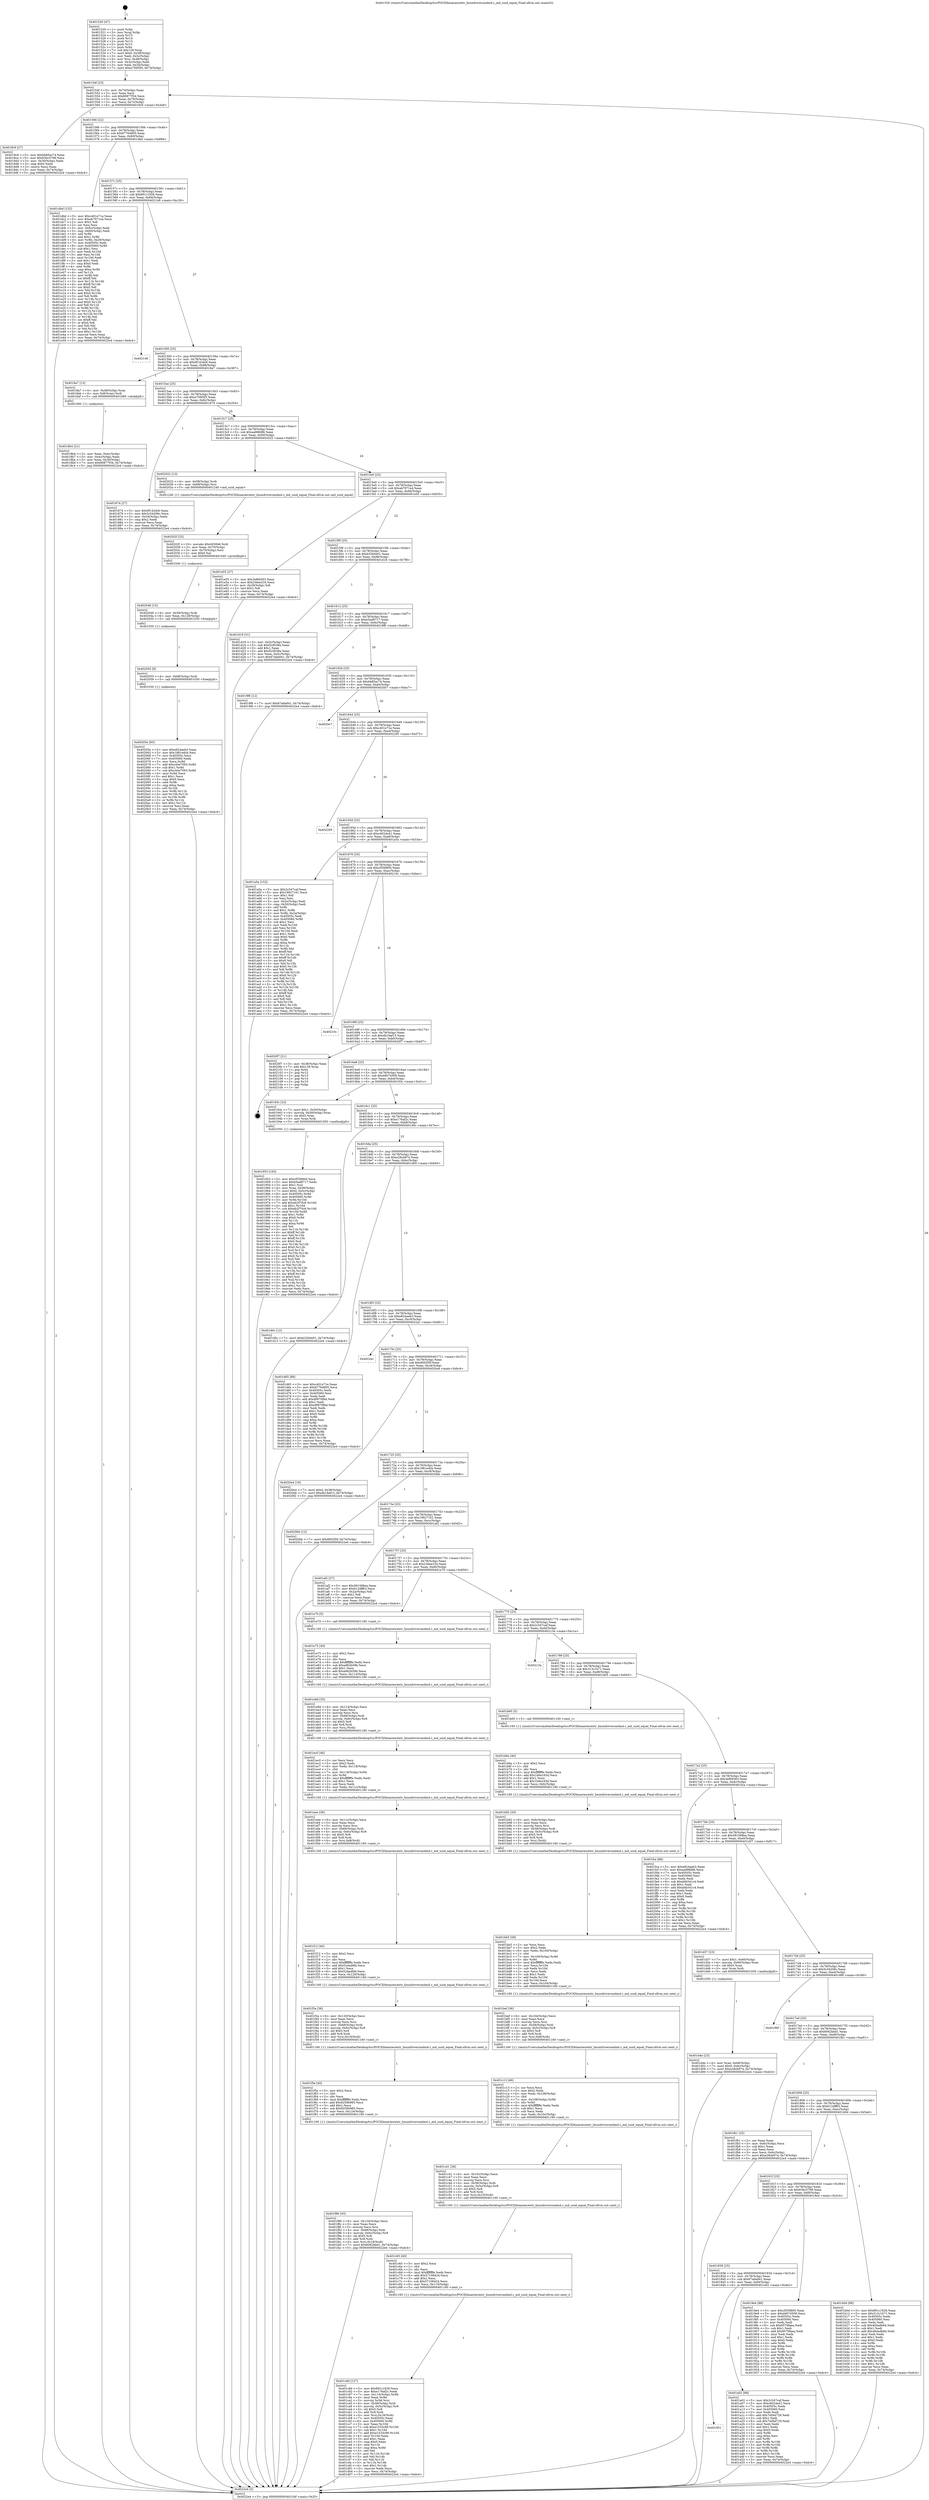 digraph "0x401520" {
  label = "0x401520 (/mnt/c/Users/mathe/Desktop/tcc/POCII/binaries/extr_linuxdriversmdmd.c_md_uuid_equal_Final-ollvm.out::main(0))"
  labelloc = "t"
  node[shape=record]

  Entry [label="",width=0.3,height=0.3,shape=circle,fillcolor=black,style=filled]
  "0x40154f" [label="{
     0x40154f [23]\l
     | [instrs]\l
     &nbsp;&nbsp;0x40154f \<+3\>: mov -0x74(%rbp),%eax\l
     &nbsp;&nbsp;0x401552 \<+2\>: mov %eax,%ecx\l
     &nbsp;&nbsp;0x401554 \<+6\>: sub $0x80877f34,%ecx\l
     &nbsp;&nbsp;0x40155a \<+3\>: mov %eax,-0x78(%rbp)\l
     &nbsp;&nbsp;0x40155d \<+3\>: mov %ecx,-0x7c(%rbp)\l
     &nbsp;&nbsp;0x401560 \<+6\>: je 00000000004018c9 \<main+0x3a9\>\l
  }"]
  "0x4018c9" [label="{
     0x4018c9 [27]\l
     | [instrs]\l
     &nbsp;&nbsp;0x4018c9 \<+5\>: mov $0xbb85ac74,%eax\l
     &nbsp;&nbsp;0x4018ce \<+5\>: mov $0x63bc5799,%ecx\l
     &nbsp;&nbsp;0x4018d3 \<+3\>: mov -0x30(%rbp),%edx\l
     &nbsp;&nbsp;0x4018d6 \<+3\>: cmp $0x0,%edx\l
     &nbsp;&nbsp;0x4018d9 \<+3\>: cmove %ecx,%eax\l
     &nbsp;&nbsp;0x4018dc \<+3\>: mov %eax,-0x74(%rbp)\l
     &nbsp;&nbsp;0x4018df \<+5\>: jmp 00000000004022e4 \<main+0xdc4\>\l
  }"]
  "0x401566" [label="{
     0x401566 [22]\l
     | [instrs]\l
     &nbsp;&nbsp;0x401566 \<+5\>: jmp 000000000040156b \<main+0x4b\>\l
     &nbsp;&nbsp;0x40156b \<+3\>: mov -0x78(%rbp),%eax\l
     &nbsp;&nbsp;0x40156e \<+5\>: sub $0x87764905,%eax\l
     &nbsp;&nbsp;0x401573 \<+3\>: mov %eax,-0x80(%rbp)\l
     &nbsp;&nbsp;0x401576 \<+6\>: je 0000000000401dbd \<main+0x89d\>\l
  }"]
  Exit [label="",width=0.3,height=0.3,shape=circle,fillcolor=black,style=filled,peripheries=2]
  "0x401dbd" [label="{
     0x401dbd [152]\l
     | [instrs]\l
     &nbsp;&nbsp;0x401dbd \<+5\>: mov $0xc401e71e,%eax\l
     &nbsp;&nbsp;0x401dc2 \<+5\>: mov $0xab7971a4,%ecx\l
     &nbsp;&nbsp;0x401dc7 \<+2\>: mov $0x1,%dl\l
     &nbsp;&nbsp;0x401dc9 \<+2\>: xor %esi,%esi\l
     &nbsp;&nbsp;0x401dcb \<+3\>: mov -0x6c(%rbp),%edi\l
     &nbsp;&nbsp;0x401dce \<+3\>: cmp -0x60(%rbp),%edi\l
     &nbsp;&nbsp;0x401dd1 \<+4\>: setl %r8b\l
     &nbsp;&nbsp;0x401dd5 \<+4\>: and $0x1,%r8b\l
     &nbsp;&nbsp;0x401dd9 \<+4\>: mov %r8b,-0x29(%rbp)\l
     &nbsp;&nbsp;0x401ddd \<+7\>: mov 0x40505c,%edi\l
     &nbsp;&nbsp;0x401de4 \<+8\>: mov 0x405060,%r9d\l
     &nbsp;&nbsp;0x401dec \<+3\>: sub $0x1,%esi\l
     &nbsp;&nbsp;0x401def \<+3\>: mov %edi,%r10d\l
     &nbsp;&nbsp;0x401df2 \<+3\>: add %esi,%r10d\l
     &nbsp;&nbsp;0x401df5 \<+4\>: imul %r10d,%edi\l
     &nbsp;&nbsp;0x401df9 \<+3\>: and $0x1,%edi\l
     &nbsp;&nbsp;0x401dfc \<+3\>: cmp $0x0,%edi\l
     &nbsp;&nbsp;0x401dff \<+4\>: sete %r8b\l
     &nbsp;&nbsp;0x401e03 \<+4\>: cmp $0xa,%r9d\l
     &nbsp;&nbsp;0x401e07 \<+4\>: setl %r11b\l
     &nbsp;&nbsp;0x401e0b \<+3\>: mov %r8b,%bl\l
     &nbsp;&nbsp;0x401e0e \<+3\>: xor $0xff,%bl\l
     &nbsp;&nbsp;0x401e11 \<+3\>: mov %r11b,%r14b\l
     &nbsp;&nbsp;0x401e14 \<+4\>: xor $0xff,%r14b\l
     &nbsp;&nbsp;0x401e18 \<+3\>: xor $0x0,%dl\l
     &nbsp;&nbsp;0x401e1b \<+3\>: mov %bl,%r15b\l
     &nbsp;&nbsp;0x401e1e \<+4\>: and $0x0,%r15b\l
     &nbsp;&nbsp;0x401e22 \<+3\>: and %dl,%r8b\l
     &nbsp;&nbsp;0x401e25 \<+3\>: mov %r14b,%r12b\l
     &nbsp;&nbsp;0x401e28 \<+4\>: and $0x0,%r12b\l
     &nbsp;&nbsp;0x401e2c \<+3\>: and %dl,%r11b\l
     &nbsp;&nbsp;0x401e2f \<+3\>: or %r8b,%r15b\l
     &nbsp;&nbsp;0x401e32 \<+3\>: or %r11b,%r12b\l
     &nbsp;&nbsp;0x401e35 \<+3\>: xor %r12b,%r15b\l
     &nbsp;&nbsp;0x401e38 \<+3\>: or %r14b,%bl\l
     &nbsp;&nbsp;0x401e3b \<+3\>: xor $0xff,%bl\l
     &nbsp;&nbsp;0x401e3e \<+3\>: or $0x0,%dl\l
     &nbsp;&nbsp;0x401e41 \<+2\>: and %dl,%bl\l
     &nbsp;&nbsp;0x401e43 \<+3\>: or %bl,%r15b\l
     &nbsp;&nbsp;0x401e46 \<+4\>: test $0x1,%r15b\l
     &nbsp;&nbsp;0x401e4a \<+3\>: cmovne %ecx,%eax\l
     &nbsp;&nbsp;0x401e4d \<+3\>: mov %eax,-0x74(%rbp)\l
     &nbsp;&nbsp;0x401e50 \<+5\>: jmp 00000000004022e4 \<main+0xdc4\>\l
  }"]
  "0x40157c" [label="{
     0x40157c [25]\l
     | [instrs]\l
     &nbsp;&nbsp;0x40157c \<+5\>: jmp 0000000000401581 \<main+0x61\>\l
     &nbsp;&nbsp;0x401581 \<+3\>: mov -0x78(%rbp),%eax\l
     &nbsp;&nbsp;0x401584 \<+5\>: sub $0x891c1928,%eax\l
     &nbsp;&nbsp;0x401589 \<+6\>: mov %eax,-0x84(%rbp)\l
     &nbsp;&nbsp;0x40158f \<+6\>: je 0000000000402146 \<main+0xc26\>\l
  }"]
  "0x40205e" [label="{
     0x40205e [93]\l
     | [instrs]\l
     &nbsp;&nbsp;0x40205e \<+5\>: mov $0xe824aeb3,%eax\l
     &nbsp;&nbsp;0x402063 \<+5\>: mov $0x1881edcb,%esi\l
     &nbsp;&nbsp;0x402068 \<+7\>: mov 0x40505c,%ecx\l
     &nbsp;&nbsp;0x40206f \<+7\>: mov 0x405060,%edx\l
     &nbsp;&nbsp;0x402076 \<+3\>: mov %ecx,%r8d\l
     &nbsp;&nbsp;0x402079 \<+7\>: add $0xc44e7093,%r8d\l
     &nbsp;&nbsp;0x402080 \<+4\>: sub $0x1,%r8d\l
     &nbsp;&nbsp;0x402084 \<+7\>: sub $0xc44e7093,%r8d\l
     &nbsp;&nbsp;0x40208b \<+4\>: imul %r8d,%ecx\l
     &nbsp;&nbsp;0x40208f \<+3\>: and $0x1,%ecx\l
     &nbsp;&nbsp;0x402092 \<+3\>: cmp $0x0,%ecx\l
     &nbsp;&nbsp;0x402095 \<+4\>: sete %r9b\l
     &nbsp;&nbsp;0x402099 \<+3\>: cmp $0xa,%edx\l
     &nbsp;&nbsp;0x40209c \<+4\>: setl %r10b\l
     &nbsp;&nbsp;0x4020a0 \<+3\>: mov %r9b,%r11b\l
     &nbsp;&nbsp;0x4020a3 \<+3\>: and %r10b,%r11b\l
     &nbsp;&nbsp;0x4020a6 \<+3\>: xor %r10b,%r9b\l
     &nbsp;&nbsp;0x4020a9 \<+3\>: or %r9b,%r11b\l
     &nbsp;&nbsp;0x4020ac \<+4\>: test $0x1,%r11b\l
     &nbsp;&nbsp;0x4020b0 \<+3\>: cmovne %esi,%eax\l
     &nbsp;&nbsp;0x4020b3 \<+3\>: mov %eax,-0x74(%rbp)\l
     &nbsp;&nbsp;0x4020b6 \<+5\>: jmp 00000000004022e4 \<main+0xdc4\>\l
  }"]
  "0x402146" [label="{
     0x402146\l
  }", style=dashed]
  "0x401595" [label="{
     0x401595 [25]\l
     | [instrs]\l
     &nbsp;&nbsp;0x401595 \<+5\>: jmp 000000000040159a \<main+0x7a\>\l
     &nbsp;&nbsp;0x40159a \<+3\>: mov -0x78(%rbp),%eax\l
     &nbsp;&nbsp;0x40159d \<+5\>: sub $0x9f142dc6,%eax\l
     &nbsp;&nbsp;0x4015a2 \<+6\>: mov %eax,-0x88(%rbp)\l
     &nbsp;&nbsp;0x4015a8 \<+6\>: je 00000000004018a7 \<main+0x387\>\l
  }"]
  "0x402055" [label="{
     0x402055 [9]\l
     | [instrs]\l
     &nbsp;&nbsp;0x402055 \<+4\>: mov -0x68(%rbp),%rdi\l
     &nbsp;&nbsp;0x402059 \<+5\>: call 0000000000401030 \<free@plt\>\l
     | [calls]\l
     &nbsp;&nbsp;0x401030 \{1\} (unknown)\l
  }"]
  "0x4018a7" [label="{
     0x4018a7 [13]\l
     | [instrs]\l
     &nbsp;&nbsp;0x4018a7 \<+4\>: mov -0x48(%rbp),%rax\l
     &nbsp;&nbsp;0x4018ab \<+4\>: mov 0x8(%rax),%rdi\l
     &nbsp;&nbsp;0x4018af \<+5\>: call 0000000000401060 \<atoi@plt\>\l
     | [calls]\l
     &nbsp;&nbsp;0x401060 \{1\} (unknown)\l
  }"]
  "0x4015ae" [label="{
     0x4015ae [25]\l
     | [instrs]\l
     &nbsp;&nbsp;0x4015ae \<+5\>: jmp 00000000004015b3 \<main+0x93\>\l
     &nbsp;&nbsp;0x4015b3 \<+3\>: mov -0x78(%rbp),%eax\l
     &nbsp;&nbsp;0x4015b6 \<+5\>: sub $0xa756f3f3,%eax\l
     &nbsp;&nbsp;0x4015bb \<+6\>: mov %eax,-0x8c(%rbp)\l
     &nbsp;&nbsp;0x4015c1 \<+6\>: je 0000000000401874 \<main+0x354\>\l
  }"]
  "0x402046" [label="{
     0x402046 [15]\l
     | [instrs]\l
     &nbsp;&nbsp;0x402046 \<+4\>: mov -0x58(%rbp),%rdi\l
     &nbsp;&nbsp;0x40204a \<+6\>: mov %eax,-0x128(%rbp)\l
     &nbsp;&nbsp;0x402050 \<+5\>: call 0000000000401030 \<free@plt\>\l
     | [calls]\l
     &nbsp;&nbsp;0x401030 \{1\} (unknown)\l
  }"]
  "0x401874" [label="{
     0x401874 [27]\l
     | [instrs]\l
     &nbsp;&nbsp;0x401874 \<+5\>: mov $0x9f142dc6,%eax\l
     &nbsp;&nbsp;0x401879 \<+5\>: mov $0x5c54206c,%ecx\l
     &nbsp;&nbsp;0x40187e \<+3\>: mov -0x34(%rbp),%edx\l
     &nbsp;&nbsp;0x401881 \<+3\>: cmp $0x2,%edx\l
     &nbsp;&nbsp;0x401884 \<+3\>: cmovne %ecx,%eax\l
     &nbsp;&nbsp;0x401887 \<+3\>: mov %eax,-0x74(%rbp)\l
     &nbsp;&nbsp;0x40188a \<+5\>: jmp 00000000004022e4 \<main+0xdc4\>\l
  }"]
  "0x4015c7" [label="{
     0x4015c7 [25]\l
     | [instrs]\l
     &nbsp;&nbsp;0x4015c7 \<+5\>: jmp 00000000004015cc \<main+0xac\>\l
     &nbsp;&nbsp;0x4015cc \<+3\>: mov -0x78(%rbp),%eax\l
     &nbsp;&nbsp;0x4015cf \<+5\>: sub $0xaa98fd96,%eax\l
     &nbsp;&nbsp;0x4015d4 \<+6\>: mov %eax,-0x90(%rbp)\l
     &nbsp;&nbsp;0x4015da \<+6\>: je 0000000000402022 \<main+0xb02\>\l
  }"]
  "0x4022e4" [label="{
     0x4022e4 [5]\l
     | [instrs]\l
     &nbsp;&nbsp;0x4022e4 \<+5\>: jmp 000000000040154f \<main+0x2f\>\l
  }"]
  "0x401520" [label="{
     0x401520 [47]\l
     | [instrs]\l
     &nbsp;&nbsp;0x401520 \<+1\>: push %rbp\l
     &nbsp;&nbsp;0x401521 \<+3\>: mov %rsp,%rbp\l
     &nbsp;&nbsp;0x401524 \<+2\>: push %r15\l
     &nbsp;&nbsp;0x401526 \<+2\>: push %r14\l
     &nbsp;&nbsp;0x401528 \<+2\>: push %r13\l
     &nbsp;&nbsp;0x40152a \<+2\>: push %r12\l
     &nbsp;&nbsp;0x40152c \<+1\>: push %rbx\l
     &nbsp;&nbsp;0x40152d \<+7\>: sub $0x128,%rsp\l
     &nbsp;&nbsp;0x401534 \<+7\>: movl $0x0,-0x38(%rbp)\l
     &nbsp;&nbsp;0x40153b \<+3\>: mov %edi,-0x3c(%rbp)\l
     &nbsp;&nbsp;0x40153e \<+4\>: mov %rsi,-0x48(%rbp)\l
     &nbsp;&nbsp;0x401542 \<+3\>: mov -0x3c(%rbp),%edi\l
     &nbsp;&nbsp;0x401545 \<+3\>: mov %edi,-0x34(%rbp)\l
     &nbsp;&nbsp;0x401548 \<+7\>: movl $0xa756f3f3,-0x74(%rbp)\l
  }"]
  "0x4018b4" [label="{
     0x4018b4 [21]\l
     | [instrs]\l
     &nbsp;&nbsp;0x4018b4 \<+3\>: mov %eax,-0x4c(%rbp)\l
     &nbsp;&nbsp;0x4018b7 \<+3\>: mov -0x4c(%rbp),%eax\l
     &nbsp;&nbsp;0x4018ba \<+3\>: mov %eax,-0x30(%rbp)\l
     &nbsp;&nbsp;0x4018bd \<+7\>: movl $0x80877f34,-0x74(%rbp)\l
     &nbsp;&nbsp;0x4018c4 \<+5\>: jmp 00000000004022e4 \<main+0xdc4\>\l
  }"]
  "0x40202f" [label="{
     0x40202f [23]\l
     | [instrs]\l
     &nbsp;&nbsp;0x40202f \<+10\>: movabs $0x4030b6,%rdi\l
     &nbsp;&nbsp;0x402039 \<+3\>: mov %eax,-0x70(%rbp)\l
     &nbsp;&nbsp;0x40203c \<+3\>: mov -0x70(%rbp),%esi\l
     &nbsp;&nbsp;0x40203f \<+2\>: mov $0x0,%al\l
     &nbsp;&nbsp;0x402041 \<+5\>: call 0000000000401040 \<printf@plt\>\l
     | [calls]\l
     &nbsp;&nbsp;0x401040 \{1\} (unknown)\l
  }"]
  "0x402022" [label="{
     0x402022 [13]\l
     | [instrs]\l
     &nbsp;&nbsp;0x402022 \<+4\>: mov -0x58(%rbp),%rdi\l
     &nbsp;&nbsp;0x402026 \<+4\>: mov -0x68(%rbp),%rsi\l
     &nbsp;&nbsp;0x40202a \<+5\>: call 0000000000401240 \<md_uuid_equal\>\l
     | [calls]\l
     &nbsp;&nbsp;0x401240 \{1\} (/mnt/c/Users/mathe/Desktop/tcc/POCII/binaries/extr_linuxdriversmdmd.c_md_uuid_equal_Final-ollvm.out::md_uuid_equal)\l
  }"]
  "0x4015e0" [label="{
     0x4015e0 [25]\l
     | [instrs]\l
     &nbsp;&nbsp;0x4015e0 \<+5\>: jmp 00000000004015e5 \<main+0xc5\>\l
     &nbsp;&nbsp;0x4015e5 \<+3\>: mov -0x78(%rbp),%eax\l
     &nbsp;&nbsp;0x4015e8 \<+5\>: sub $0xab7971a4,%eax\l
     &nbsp;&nbsp;0x4015ed \<+6\>: mov %eax,-0x94(%rbp)\l
     &nbsp;&nbsp;0x4015f3 \<+6\>: je 0000000000401e55 \<main+0x935\>\l
  }"]
  "0x401f86" [label="{
     0x401f86 [43]\l
     | [instrs]\l
     &nbsp;&nbsp;0x401f86 \<+6\>: mov -0x124(%rbp),%ecx\l
     &nbsp;&nbsp;0x401f8c \<+3\>: imul %eax,%ecx\l
     &nbsp;&nbsp;0x401f8f \<+3\>: movslq %ecx,%rsi\l
     &nbsp;&nbsp;0x401f92 \<+4\>: mov -0x68(%rbp),%rdi\l
     &nbsp;&nbsp;0x401f96 \<+4\>: movslq -0x6c(%rbp),%r8\l
     &nbsp;&nbsp;0x401f9a \<+4\>: shl $0x5,%r8\l
     &nbsp;&nbsp;0x401f9e \<+3\>: add %r8,%rdi\l
     &nbsp;&nbsp;0x401fa1 \<+4\>: mov %rsi,0x18(%rdi)\l
     &nbsp;&nbsp;0x401fa5 \<+7\>: movl $0x6062bbd1,-0x74(%rbp)\l
     &nbsp;&nbsp;0x401fac \<+5\>: jmp 00000000004022e4 \<main+0xdc4\>\l
  }"]
  "0x401e55" [label="{
     0x401e55 [27]\l
     | [instrs]\l
     &nbsp;&nbsp;0x401e55 \<+5\>: mov $0x3e8f4563,%eax\l
     &nbsp;&nbsp;0x401e5a \<+5\>: mov $0x23dee234,%ecx\l
     &nbsp;&nbsp;0x401e5f \<+3\>: mov -0x29(%rbp),%dl\l
     &nbsp;&nbsp;0x401e62 \<+3\>: test $0x1,%dl\l
     &nbsp;&nbsp;0x401e65 \<+3\>: cmovne %ecx,%eax\l
     &nbsp;&nbsp;0x401e68 \<+3\>: mov %eax,-0x74(%rbp)\l
     &nbsp;&nbsp;0x401e6b \<+5\>: jmp 00000000004022e4 \<main+0xdc4\>\l
  }"]
  "0x4015f9" [label="{
     0x4015f9 [25]\l
     | [instrs]\l
     &nbsp;&nbsp;0x4015f9 \<+5\>: jmp 00000000004015fe \<main+0xde\>\l
     &nbsp;&nbsp;0x4015fe \<+3\>: mov -0x78(%rbp),%eax\l
     &nbsp;&nbsp;0x401601 \<+5\>: sub $0xb32b0e01,%eax\l
     &nbsp;&nbsp;0x401606 \<+6\>: mov %eax,-0x98(%rbp)\l
     &nbsp;&nbsp;0x40160c \<+6\>: je 0000000000401d18 \<main+0x7f8\>\l
  }"]
  "0x401f5e" [label="{
     0x401f5e [40]\l
     | [instrs]\l
     &nbsp;&nbsp;0x401f5e \<+5\>: mov $0x2,%ecx\l
     &nbsp;&nbsp;0x401f63 \<+1\>: cltd\l
     &nbsp;&nbsp;0x401f64 \<+2\>: idiv %ecx\l
     &nbsp;&nbsp;0x401f66 \<+6\>: imul $0xfffffffe,%edx,%ecx\l
     &nbsp;&nbsp;0x401f6c \<+6\>: add $0x8259b985,%ecx\l
     &nbsp;&nbsp;0x401f72 \<+3\>: add $0x1,%ecx\l
     &nbsp;&nbsp;0x401f75 \<+6\>: sub $0x8259b985,%ecx\l
     &nbsp;&nbsp;0x401f7b \<+6\>: mov %ecx,-0x124(%rbp)\l
     &nbsp;&nbsp;0x401f81 \<+5\>: call 0000000000401160 \<next_i\>\l
     | [calls]\l
     &nbsp;&nbsp;0x401160 \{1\} (/mnt/c/Users/mathe/Desktop/tcc/POCII/binaries/extr_linuxdriversmdmd.c_md_uuid_equal_Final-ollvm.out::next_i)\l
  }"]
  "0x401d18" [label="{
     0x401d18 [31]\l
     | [instrs]\l
     &nbsp;&nbsp;0x401d18 \<+3\>: mov -0x5c(%rbp),%eax\l
     &nbsp;&nbsp;0x401d1b \<+5\>: sub $0xf2cf038a,%eax\l
     &nbsp;&nbsp;0x401d20 \<+3\>: add $0x1,%eax\l
     &nbsp;&nbsp;0x401d23 \<+5\>: add $0xf2cf038a,%eax\l
     &nbsp;&nbsp;0x401d28 \<+3\>: mov %eax,-0x5c(%rbp)\l
     &nbsp;&nbsp;0x401d2b \<+7\>: movl $0x67a6a941,-0x74(%rbp)\l
     &nbsp;&nbsp;0x401d32 \<+5\>: jmp 00000000004022e4 \<main+0xdc4\>\l
  }"]
  "0x401612" [label="{
     0x401612 [25]\l
     | [instrs]\l
     &nbsp;&nbsp;0x401612 \<+5\>: jmp 0000000000401617 \<main+0xf7\>\l
     &nbsp;&nbsp;0x401617 \<+3\>: mov -0x78(%rbp),%eax\l
     &nbsp;&nbsp;0x40161a \<+5\>: sub $0xb5ad8717,%eax\l
     &nbsp;&nbsp;0x40161f \<+6\>: mov %eax,-0x9c(%rbp)\l
     &nbsp;&nbsp;0x401625 \<+6\>: je 00000000004019f6 \<main+0x4d6\>\l
  }"]
  "0x401f3a" [label="{
     0x401f3a [36]\l
     | [instrs]\l
     &nbsp;&nbsp;0x401f3a \<+6\>: mov -0x120(%rbp),%ecx\l
     &nbsp;&nbsp;0x401f40 \<+3\>: imul %eax,%ecx\l
     &nbsp;&nbsp;0x401f43 \<+3\>: movslq %ecx,%rsi\l
     &nbsp;&nbsp;0x401f46 \<+4\>: mov -0x68(%rbp),%rdi\l
     &nbsp;&nbsp;0x401f4a \<+4\>: movslq -0x6c(%rbp),%r8\l
     &nbsp;&nbsp;0x401f4e \<+4\>: shl $0x5,%r8\l
     &nbsp;&nbsp;0x401f52 \<+3\>: add %r8,%rdi\l
     &nbsp;&nbsp;0x401f55 \<+4\>: mov %rsi,0x10(%rdi)\l
     &nbsp;&nbsp;0x401f59 \<+5\>: call 0000000000401160 \<next_i\>\l
     | [calls]\l
     &nbsp;&nbsp;0x401160 \{1\} (/mnt/c/Users/mathe/Desktop/tcc/POCII/binaries/extr_linuxdriversmdmd.c_md_uuid_equal_Final-ollvm.out::next_i)\l
  }"]
  "0x4019f6" [label="{
     0x4019f6 [12]\l
     | [instrs]\l
     &nbsp;&nbsp;0x4019f6 \<+7\>: movl $0x67a6a941,-0x74(%rbp)\l
     &nbsp;&nbsp;0x4019fd \<+5\>: jmp 00000000004022e4 \<main+0xdc4\>\l
  }"]
  "0x40162b" [label="{
     0x40162b [25]\l
     | [instrs]\l
     &nbsp;&nbsp;0x40162b \<+5\>: jmp 0000000000401630 \<main+0x110\>\l
     &nbsp;&nbsp;0x401630 \<+3\>: mov -0x78(%rbp),%eax\l
     &nbsp;&nbsp;0x401633 \<+5\>: sub $0xbb85ac74,%eax\l
     &nbsp;&nbsp;0x401638 \<+6\>: mov %eax,-0xa0(%rbp)\l
     &nbsp;&nbsp;0x40163e \<+6\>: je 00000000004020c7 \<main+0xba7\>\l
  }"]
  "0x401f12" [label="{
     0x401f12 [40]\l
     | [instrs]\l
     &nbsp;&nbsp;0x401f12 \<+5\>: mov $0x2,%ecx\l
     &nbsp;&nbsp;0x401f17 \<+1\>: cltd\l
     &nbsp;&nbsp;0x401f18 \<+2\>: idiv %ecx\l
     &nbsp;&nbsp;0x401f1a \<+6\>: imul $0xfffffffe,%edx,%ecx\l
     &nbsp;&nbsp;0x401f20 \<+6\>: add $0x52dad6fd,%ecx\l
     &nbsp;&nbsp;0x401f26 \<+3\>: add $0x1,%ecx\l
     &nbsp;&nbsp;0x401f29 \<+6\>: sub $0x52dad6fd,%ecx\l
     &nbsp;&nbsp;0x401f2f \<+6\>: mov %ecx,-0x120(%rbp)\l
     &nbsp;&nbsp;0x401f35 \<+5\>: call 0000000000401160 \<next_i\>\l
     | [calls]\l
     &nbsp;&nbsp;0x401160 \{1\} (/mnt/c/Users/mathe/Desktop/tcc/POCII/binaries/extr_linuxdriversmdmd.c_md_uuid_equal_Final-ollvm.out::next_i)\l
  }"]
  "0x4020c7" [label="{
     0x4020c7\l
  }", style=dashed]
  "0x401644" [label="{
     0x401644 [25]\l
     | [instrs]\l
     &nbsp;&nbsp;0x401644 \<+5\>: jmp 0000000000401649 \<main+0x129\>\l
     &nbsp;&nbsp;0x401649 \<+3\>: mov -0x78(%rbp),%eax\l
     &nbsp;&nbsp;0x40164c \<+5\>: sub $0xc401e71e,%eax\l
     &nbsp;&nbsp;0x401651 \<+6\>: mov %eax,-0xa4(%rbp)\l
     &nbsp;&nbsp;0x401657 \<+6\>: je 0000000000402295 \<main+0xd75\>\l
  }"]
  "0x401eee" [label="{
     0x401eee [36]\l
     | [instrs]\l
     &nbsp;&nbsp;0x401eee \<+6\>: mov -0x11c(%rbp),%ecx\l
     &nbsp;&nbsp;0x401ef4 \<+3\>: imul %eax,%ecx\l
     &nbsp;&nbsp;0x401ef7 \<+3\>: movslq %ecx,%rsi\l
     &nbsp;&nbsp;0x401efa \<+4\>: mov -0x68(%rbp),%rdi\l
     &nbsp;&nbsp;0x401efe \<+4\>: movslq -0x6c(%rbp),%r8\l
     &nbsp;&nbsp;0x401f02 \<+4\>: shl $0x5,%r8\l
     &nbsp;&nbsp;0x401f06 \<+3\>: add %r8,%rdi\l
     &nbsp;&nbsp;0x401f09 \<+4\>: mov %rsi,0x8(%rdi)\l
     &nbsp;&nbsp;0x401f0d \<+5\>: call 0000000000401160 \<next_i\>\l
     | [calls]\l
     &nbsp;&nbsp;0x401160 \{1\} (/mnt/c/Users/mathe/Desktop/tcc/POCII/binaries/extr_linuxdriversmdmd.c_md_uuid_equal_Final-ollvm.out::next_i)\l
  }"]
  "0x402295" [label="{
     0x402295\l
  }", style=dashed]
  "0x40165d" [label="{
     0x40165d [25]\l
     | [instrs]\l
     &nbsp;&nbsp;0x40165d \<+5\>: jmp 0000000000401662 \<main+0x142\>\l
     &nbsp;&nbsp;0x401662 \<+3\>: mov -0x78(%rbp),%eax\l
     &nbsp;&nbsp;0x401665 \<+5\>: sub $0xc6024e41,%eax\l
     &nbsp;&nbsp;0x40166a \<+6\>: mov %eax,-0xa8(%rbp)\l
     &nbsp;&nbsp;0x401670 \<+6\>: je 0000000000401a5a \<main+0x53a\>\l
  }"]
  "0x401ec0" [label="{
     0x401ec0 [46]\l
     | [instrs]\l
     &nbsp;&nbsp;0x401ec0 \<+2\>: xor %ecx,%ecx\l
     &nbsp;&nbsp;0x401ec2 \<+5\>: mov $0x2,%edx\l
     &nbsp;&nbsp;0x401ec7 \<+6\>: mov %edx,-0x118(%rbp)\l
     &nbsp;&nbsp;0x401ecd \<+1\>: cltd\l
     &nbsp;&nbsp;0x401ece \<+7\>: mov -0x118(%rbp),%r9d\l
     &nbsp;&nbsp;0x401ed5 \<+3\>: idiv %r9d\l
     &nbsp;&nbsp;0x401ed8 \<+6\>: imul $0xfffffffe,%edx,%edx\l
     &nbsp;&nbsp;0x401ede \<+3\>: sub $0x1,%ecx\l
     &nbsp;&nbsp;0x401ee1 \<+2\>: sub %ecx,%edx\l
     &nbsp;&nbsp;0x401ee3 \<+6\>: mov %edx,-0x11c(%rbp)\l
     &nbsp;&nbsp;0x401ee9 \<+5\>: call 0000000000401160 \<next_i\>\l
     | [calls]\l
     &nbsp;&nbsp;0x401160 \{1\} (/mnt/c/Users/mathe/Desktop/tcc/POCII/binaries/extr_linuxdriversmdmd.c_md_uuid_equal_Final-ollvm.out::next_i)\l
  }"]
  "0x401a5a" [label="{
     0x401a5a [152]\l
     | [instrs]\l
     &nbsp;&nbsp;0x401a5a \<+5\>: mov $0x2c547caf,%eax\l
     &nbsp;&nbsp;0x401a5f \<+5\>: mov $0x19927161,%ecx\l
     &nbsp;&nbsp;0x401a64 \<+2\>: mov $0x1,%dl\l
     &nbsp;&nbsp;0x401a66 \<+2\>: xor %esi,%esi\l
     &nbsp;&nbsp;0x401a68 \<+3\>: mov -0x5c(%rbp),%edi\l
     &nbsp;&nbsp;0x401a6b \<+3\>: cmp -0x50(%rbp),%edi\l
     &nbsp;&nbsp;0x401a6e \<+4\>: setl %r8b\l
     &nbsp;&nbsp;0x401a72 \<+4\>: and $0x1,%r8b\l
     &nbsp;&nbsp;0x401a76 \<+4\>: mov %r8b,-0x2a(%rbp)\l
     &nbsp;&nbsp;0x401a7a \<+7\>: mov 0x40505c,%edi\l
     &nbsp;&nbsp;0x401a81 \<+8\>: mov 0x405060,%r9d\l
     &nbsp;&nbsp;0x401a89 \<+3\>: sub $0x1,%esi\l
     &nbsp;&nbsp;0x401a8c \<+3\>: mov %edi,%r10d\l
     &nbsp;&nbsp;0x401a8f \<+3\>: add %esi,%r10d\l
     &nbsp;&nbsp;0x401a92 \<+4\>: imul %r10d,%edi\l
     &nbsp;&nbsp;0x401a96 \<+3\>: and $0x1,%edi\l
     &nbsp;&nbsp;0x401a99 \<+3\>: cmp $0x0,%edi\l
     &nbsp;&nbsp;0x401a9c \<+4\>: sete %r8b\l
     &nbsp;&nbsp;0x401aa0 \<+4\>: cmp $0xa,%r9d\l
     &nbsp;&nbsp;0x401aa4 \<+4\>: setl %r11b\l
     &nbsp;&nbsp;0x401aa8 \<+3\>: mov %r8b,%bl\l
     &nbsp;&nbsp;0x401aab \<+3\>: xor $0xff,%bl\l
     &nbsp;&nbsp;0x401aae \<+3\>: mov %r11b,%r14b\l
     &nbsp;&nbsp;0x401ab1 \<+4\>: xor $0xff,%r14b\l
     &nbsp;&nbsp;0x401ab5 \<+3\>: xor $0x0,%dl\l
     &nbsp;&nbsp;0x401ab8 \<+3\>: mov %bl,%r15b\l
     &nbsp;&nbsp;0x401abb \<+4\>: and $0x0,%r15b\l
     &nbsp;&nbsp;0x401abf \<+3\>: and %dl,%r8b\l
     &nbsp;&nbsp;0x401ac2 \<+3\>: mov %r14b,%r12b\l
     &nbsp;&nbsp;0x401ac5 \<+4\>: and $0x0,%r12b\l
     &nbsp;&nbsp;0x401ac9 \<+3\>: and %dl,%r11b\l
     &nbsp;&nbsp;0x401acc \<+3\>: or %r8b,%r15b\l
     &nbsp;&nbsp;0x401acf \<+3\>: or %r11b,%r12b\l
     &nbsp;&nbsp;0x401ad2 \<+3\>: xor %r12b,%r15b\l
     &nbsp;&nbsp;0x401ad5 \<+3\>: or %r14b,%bl\l
     &nbsp;&nbsp;0x401ad8 \<+3\>: xor $0xff,%bl\l
     &nbsp;&nbsp;0x401adb \<+3\>: or $0x0,%dl\l
     &nbsp;&nbsp;0x401ade \<+2\>: and %dl,%bl\l
     &nbsp;&nbsp;0x401ae0 \<+3\>: or %bl,%r15b\l
     &nbsp;&nbsp;0x401ae3 \<+4\>: test $0x1,%r15b\l
     &nbsp;&nbsp;0x401ae7 \<+3\>: cmovne %ecx,%eax\l
     &nbsp;&nbsp;0x401aea \<+3\>: mov %eax,-0x74(%rbp)\l
     &nbsp;&nbsp;0x401aed \<+5\>: jmp 00000000004022e4 \<main+0xdc4\>\l
  }"]
  "0x401676" [label="{
     0x401676 [25]\l
     | [instrs]\l
     &nbsp;&nbsp;0x401676 \<+5\>: jmp 000000000040167b \<main+0x15b\>\l
     &nbsp;&nbsp;0x40167b \<+3\>: mov -0x78(%rbp),%eax\l
     &nbsp;&nbsp;0x40167e \<+5\>: sub $0xcf558800,%eax\l
     &nbsp;&nbsp;0x401683 \<+6\>: mov %eax,-0xac(%rbp)\l
     &nbsp;&nbsp;0x401689 \<+6\>: je 000000000040210c \<main+0xbec\>\l
  }"]
  "0x401e9d" [label="{
     0x401e9d [35]\l
     | [instrs]\l
     &nbsp;&nbsp;0x401e9d \<+6\>: mov -0x114(%rbp),%ecx\l
     &nbsp;&nbsp;0x401ea3 \<+3\>: imul %eax,%ecx\l
     &nbsp;&nbsp;0x401ea6 \<+3\>: movslq %ecx,%rsi\l
     &nbsp;&nbsp;0x401ea9 \<+4\>: mov -0x68(%rbp),%rdi\l
     &nbsp;&nbsp;0x401ead \<+4\>: movslq -0x6c(%rbp),%r8\l
     &nbsp;&nbsp;0x401eb1 \<+4\>: shl $0x5,%r8\l
     &nbsp;&nbsp;0x401eb5 \<+3\>: add %r8,%rdi\l
     &nbsp;&nbsp;0x401eb8 \<+3\>: mov %rsi,(%rdi)\l
     &nbsp;&nbsp;0x401ebb \<+5\>: call 0000000000401160 \<next_i\>\l
     | [calls]\l
     &nbsp;&nbsp;0x401160 \{1\} (/mnt/c/Users/mathe/Desktop/tcc/POCII/binaries/extr_linuxdriversmdmd.c_md_uuid_equal_Final-ollvm.out::next_i)\l
  }"]
  "0x40210c" [label="{
     0x40210c\l
  }", style=dashed]
  "0x40168f" [label="{
     0x40168f [25]\l
     | [instrs]\l
     &nbsp;&nbsp;0x40168f \<+5\>: jmp 0000000000401694 \<main+0x174\>\l
     &nbsp;&nbsp;0x401694 \<+3\>: mov -0x78(%rbp),%eax\l
     &nbsp;&nbsp;0x401697 \<+5\>: sub $0xdb19af13,%eax\l
     &nbsp;&nbsp;0x40169c \<+6\>: mov %eax,-0xb0(%rbp)\l
     &nbsp;&nbsp;0x4016a2 \<+6\>: je 00000000004020f7 \<main+0xbd7\>\l
  }"]
  "0x401e75" [label="{
     0x401e75 [40]\l
     | [instrs]\l
     &nbsp;&nbsp;0x401e75 \<+5\>: mov $0x2,%ecx\l
     &nbsp;&nbsp;0x401e7a \<+1\>: cltd\l
     &nbsp;&nbsp;0x401e7b \<+2\>: idiv %ecx\l
     &nbsp;&nbsp;0x401e7d \<+6\>: imul $0xfffffffe,%edx,%ecx\l
     &nbsp;&nbsp;0x401e83 \<+6\>: sub $0xa962b59b,%ecx\l
     &nbsp;&nbsp;0x401e89 \<+3\>: add $0x1,%ecx\l
     &nbsp;&nbsp;0x401e8c \<+6\>: add $0xa962b59b,%ecx\l
     &nbsp;&nbsp;0x401e92 \<+6\>: mov %ecx,-0x114(%rbp)\l
     &nbsp;&nbsp;0x401e98 \<+5\>: call 0000000000401160 \<next_i\>\l
     | [calls]\l
     &nbsp;&nbsp;0x401160 \{1\} (/mnt/c/Users/mathe/Desktop/tcc/POCII/binaries/extr_linuxdriversmdmd.c_md_uuid_equal_Final-ollvm.out::next_i)\l
  }"]
  "0x4020f7" [label="{
     0x4020f7 [21]\l
     | [instrs]\l
     &nbsp;&nbsp;0x4020f7 \<+3\>: mov -0x38(%rbp),%eax\l
     &nbsp;&nbsp;0x4020fa \<+7\>: add $0x128,%rsp\l
     &nbsp;&nbsp;0x402101 \<+1\>: pop %rbx\l
     &nbsp;&nbsp;0x402102 \<+2\>: pop %r12\l
     &nbsp;&nbsp;0x402104 \<+2\>: pop %r13\l
     &nbsp;&nbsp;0x402106 \<+2\>: pop %r14\l
     &nbsp;&nbsp;0x402108 \<+2\>: pop %r15\l
     &nbsp;&nbsp;0x40210a \<+1\>: pop %rbp\l
     &nbsp;&nbsp;0x40210b \<+1\>: ret\l
  }"]
  "0x4016a8" [label="{
     0x4016a8 [25]\l
     | [instrs]\l
     &nbsp;&nbsp;0x4016a8 \<+5\>: jmp 00000000004016ad \<main+0x18d\>\l
     &nbsp;&nbsp;0x4016ad \<+3\>: mov -0x78(%rbp),%eax\l
     &nbsp;&nbsp;0x4016b0 \<+5\>: sub $0xdd074509,%eax\l
     &nbsp;&nbsp;0x4016b5 \<+6\>: mov %eax,-0xb4(%rbp)\l
     &nbsp;&nbsp;0x4016bb \<+6\>: je 000000000040193c \<main+0x41c\>\l
  }"]
  "0x401d4e" [label="{
     0x401d4e [23]\l
     | [instrs]\l
     &nbsp;&nbsp;0x401d4e \<+4\>: mov %rax,-0x68(%rbp)\l
     &nbsp;&nbsp;0x401d52 \<+7\>: movl $0x0,-0x6c(%rbp)\l
     &nbsp;&nbsp;0x401d59 \<+7\>: movl $0xe28cb974,-0x74(%rbp)\l
     &nbsp;&nbsp;0x401d60 \<+5\>: jmp 00000000004022e4 \<main+0xdc4\>\l
  }"]
  "0x40193c" [label="{
     0x40193c [23]\l
     | [instrs]\l
     &nbsp;&nbsp;0x40193c \<+7\>: movl $0x1,-0x50(%rbp)\l
     &nbsp;&nbsp;0x401943 \<+4\>: movslq -0x50(%rbp),%rax\l
     &nbsp;&nbsp;0x401947 \<+4\>: shl $0x5,%rax\l
     &nbsp;&nbsp;0x40194b \<+3\>: mov %rax,%rdi\l
     &nbsp;&nbsp;0x40194e \<+5\>: call 0000000000401050 \<malloc@plt\>\l
     | [calls]\l
     &nbsp;&nbsp;0x401050 \{1\} (unknown)\l
  }"]
  "0x4016c1" [label="{
     0x4016c1 [25]\l
     | [instrs]\l
     &nbsp;&nbsp;0x4016c1 \<+5\>: jmp 00000000004016c6 \<main+0x1a6\>\l
     &nbsp;&nbsp;0x4016c6 \<+3\>: mov -0x78(%rbp),%eax\l
     &nbsp;&nbsp;0x4016c9 \<+5\>: sub $0xe176af2c,%eax\l
     &nbsp;&nbsp;0x4016ce \<+6\>: mov %eax,-0xb8(%rbp)\l
     &nbsp;&nbsp;0x4016d4 \<+6\>: je 0000000000401d0c \<main+0x7ec\>\l
  }"]
  "0x401c8d" [label="{
     0x401c8d [127]\l
     | [instrs]\l
     &nbsp;&nbsp;0x401c8d \<+5\>: mov $0x891c1928,%ecx\l
     &nbsp;&nbsp;0x401c92 \<+5\>: mov $0xe176af2c,%edx\l
     &nbsp;&nbsp;0x401c97 \<+7\>: mov -0x110(%rbp),%r9d\l
     &nbsp;&nbsp;0x401c9e \<+4\>: imul %eax,%r9d\l
     &nbsp;&nbsp;0x401ca2 \<+3\>: movslq %r9d,%rsi\l
     &nbsp;&nbsp;0x401ca5 \<+4\>: mov -0x58(%rbp),%rdi\l
     &nbsp;&nbsp;0x401ca9 \<+4\>: movslq -0x5c(%rbp),%r8\l
     &nbsp;&nbsp;0x401cad \<+4\>: shl $0x5,%r8\l
     &nbsp;&nbsp;0x401cb1 \<+3\>: add %r8,%rdi\l
     &nbsp;&nbsp;0x401cb4 \<+4\>: mov %rsi,0x18(%rdi)\l
     &nbsp;&nbsp;0x401cb8 \<+7\>: mov 0x40505c,%eax\l
     &nbsp;&nbsp;0x401cbf \<+8\>: mov 0x405060,%r9d\l
     &nbsp;&nbsp;0x401cc7 \<+3\>: mov %eax,%r10d\l
     &nbsp;&nbsp;0x401cca \<+7\>: sub $0xe1533c99,%r10d\l
     &nbsp;&nbsp;0x401cd1 \<+4\>: sub $0x1,%r10d\l
     &nbsp;&nbsp;0x401cd5 \<+7\>: add $0xe1533c99,%r10d\l
     &nbsp;&nbsp;0x401cdc \<+4\>: imul %r10d,%eax\l
     &nbsp;&nbsp;0x401ce0 \<+3\>: and $0x1,%eax\l
     &nbsp;&nbsp;0x401ce3 \<+3\>: cmp $0x0,%eax\l
     &nbsp;&nbsp;0x401ce6 \<+4\>: sete %r11b\l
     &nbsp;&nbsp;0x401cea \<+4\>: cmp $0xa,%r9d\l
     &nbsp;&nbsp;0x401cee \<+3\>: setl %bl\l
     &nbsp;&nbsp;0x401cf1 \<+3\>: mov %r11b,%r14b\l
     &nbsp;&nbsp;0x401cf4 \<+3\>: and %bl,%r14b\l
     &nbsp;&nbsp;0x401cf7 \<+3\>: xor %bl,%r11b\l
     &nbsp;&nbsp;0x401cfa \<+3\>: or %r11b,%r14b\l
     &nbsp;&nbsp;0x401cfd \<+4\>: test $0x1,%r14b\l
     &nbsp;&nbsp;0x401d01 \<+3\>: cmovne %edx,%ecx\l
     &nbsp;&nbsp;0x401d04 \<+3\>: mov %ecx,-0x74(%rbp)\l
     &nbsp;&nbsp;0x401d07 \<+5\>: jmp 00000000004022e4 \<main+0xdc4\>\l
  }"]
  "0x401d0c" [label="{
     0x401d0c [12]\l
     | [instrs]\l
     &nbsp;&nbsp;0x401d0c \<+7\>: movl $0xb32b0e01,-0x74(%rbp)\l
     &nbsp;&nbsp;0x401d13 \<+5\>: jmp 00000000004022e4 \<main+0xdc4\>\l
  }"]
  "0x4016da" [label="{
     0x4016da [25]\l
     | [instrs]\l
     &nbsp;&nbsp;0x4016da \<+5\>: jmp 00000000004016df \<main+0x1bf\>\l
     &nbsp;&nbsp;0x4016df \<+3\>: mov -0x78(%rbp),%eax\l
     &nbsp;&nbsp;0x4016e2 \<+5\>: sub $0xe28cb974,%eax\l
     &nbsp;&nbsp;0x4016e7 \<+6\>: mov %eax,-0xbc(%rbp)\l
     &nbsp;&nbsp;0x4016ed \<+6\>: je 0000000000401d65 \<main+0x845\>\l
  }"]
  "0x401c65" [label="{
     0x401c65 [40]\l
     | [instrs]\l
     &nbsp;&nbsp;0x401c65 \<+5\>: mov $0x2,%ecx\l
     &nbsp;&nbsp;0x401c6a \<+1\>: cltd\l
     &nbsp;&nbsp;0x401c6b \<+2\>: idiv %ecx\l
     &nbsp;&nbsp;0x401c6d \<+6\>: imul $0xfffffffe,%edx,%ecx\l
     &nbsp;&nbsp;0x401c73 \<+6\>: add $0x57108424,%ecx\l
     &nbsp;&nbsp;0x401c79 \<+3\>: add $0x1,%ecx\l
     &nbsp;&nbsp;0x401c7c \<+6\>: sub $0x57108424,%ecx\l
     &nbsp;&nbsp;0x401c82 \<+6\>: mov %ecx,-0x110(%rbp)\l
     &nbsp;&nbsp;0x401c88 \<+5\>: call 0000000000401160 \<next_i\>\l
     | [calls]\l
     &nbsp;&nbsp;0x401160 \{1\} (/mnt/c/Users/mathe/Desktop/tcc/POCII/binaries/extr_linuxdriversmdmd.c_md_uuid_equal_Final-ollvm.out::next_i)\l
  }"]
  "0x401d65" [label="{
     0x401d65 [88]\l
     | [instrs]\l
     &nbsp;&nbsp;0x401d65 \<+5\>: mov $0xc401e71e,%eax\l
     &nbsp;&nbsp;0x401d6a \<+5\>: mov $0x87764905,%ecx\l
     &nbsp;&nbsp;0x401d6f \<+7\>: mov 0x40505c,%edx\l
     &nbsp;&nbsp;0x401d76 \<+7\>: mov 0x405060,%esi\l
     &nbsp;&nbsp;0x401d7d \<+2\>: mov %edx,%edi\l
     &nbsp;&nbsp;0x401d7f \<+6\>: add $0xd9970fbd,%edi\l
     &nbsp;&nbsp;0x401d85 \<+3\>: sub $0x1,%edi\l
     &nbsp;&nbsp;0x401d88 \<+6\>: sub $0xd9970fbd,%edi\l
     &nbsp;&nbsp;0x401d8e \<+3\>: imul %edi,%edx\l
     &nbsp;&nbsp;0x401d91 \<+3\>: and $0x1,%edx\l
     &nbsp;&nbsp;0x401d94 \<+3\>: cmp $0x0,%edx\l
     &nbsp;&nbsp;0x401d97 \<+4\>: sete %r8b\l
     &nbsp;&nbsp;0x401d9b \<+3\>: cmp $0xa,%esi\l
     &nbsp;&nbsp;0x401d9e \<+4\>: setl %r9b\l
     &nbsp;&nbsp;0x401da2 \<+3\>: mov %r8b,%r10b\l
     &nbsp;&nbsp;0x401da5 \<+3\>: and %r9b,%r10b\l
     &nbsp;&nbsp;0x401da8 \<+3\>: xor %r9b,%r8b\l
     &nbsp;&nbsp;0x401dab \<+3\>: or %r8b,%r10b\l
     &nbsp;&nbsp;0x401dae \<+4\>: test $0x1,%r10b\l
     &nbsp;&nbsp;0x401db2 \<+3\>: cmovne %ecx,%eax\l
     &nbsp;&nbsp;0x401db5 \<+3\>: mov %eax,-0x74(%rbp)\l
     &nbsp;&nbsp;0x401db8 \<+5\>: jmp 00000000004022e4 \<main+0xdc4\>\l
  }"]
  "0x4016f3" [label="{
     0x4016f3 [25]\l
     | [instrs]\l
     &nbsp;&nbsp;0x4016f3 \<+5\>: jmp 00000000004016f8 \<main+0x1d8\>\l
     &nbsp;&nbsp;0x4016f8 \<+3\>: mov -0x78(%rbp),%eax\l
     &nbsp;&nbsp;0x4016fb \<+5\>: sub $0xe824aeb3,%eax\l
     &nbsp;&nbsp;0x401700 \<+6\>: mov %eax,-0xc0(%rbp)\l
     &nbsp;&nbsp;0x401706 \<+6\>: je 00000000004022a1 \<main+0xd81\>\l
  }"]
  "0x401c41" [label="{
     0x401c41 [36]\l
     | [instrs]\l
     &nbsp;&nbsp;0x401c41 \<+6\>: mov -0x10c(%rbp),%ecx\l
     &nbsp;&nbsp;0x401c47 \<+3\>: imul %eax,%ecx\l
     &nbsp;&nbsp;0x401c4a \<+3\>: movslq %ecx,%rsi\l
     &nbsp;&nbsp;0x401c4d \<+4\>: mov -0x58(%rbp),%rdi\l
     &nbsp;&nbsp;0x401c51 \<+4\>: movslq -0x5c(%rbp),%r8\l
     &nbsp;&nbsp;0x401c55 \<+4\>: shl $0x5,%r8\l
     &nbsp;&nbsp;0x401c59 \<+3\>: add %r8,%rdi\l
     &nbsp;&nbsp;0x401c5c \<+4\>: mov %rsi,0x10(%rdi)\l
     &nbsp;&nbsp;0x401c60 \<+5\>: call 0000000000401160 \<next_i\>\l
     | [calls]\l
     &nbsp;&nbsp;0x401160 \{1\} (/mnt/c/Users/mathe/Desktop/tcc/POCII/binaries/extr_linuxdriversmdmd.c_md_uuid_equal_Final-ollvm.out::next_i)\l
  }"]
  "0x4022a1" [label="{
     0x4022a1\l
  }", style=dashed]
  "0x40170c" [label="{
     0x40170c [25]\l
     | [instrs]\l
     &nbsp;&nbsp;0x40170c \<+5\>: jmp 0000000000401711 \<main+0x1f1\>\l
     &nbsp;&nbsp;0x401711 \<+3\>: mov -0x78(%rbp),%eax\l
     &nbsp;&nbsp;0x401714 \<+5\>: sub $0x8002f5f,%eax\l
     &nbsp;&nbsp;0x401719 \<+6\>: mov %eax,-0xc4(%rbp)\l
     &nbsp;&nbsp;0x40171f \<+6\>: je 00000000004020e4 \<main+0xbc4\>\l
  }"]
  "0x401c13" [label="{
     0x401c13 [46]\l
     | [instrs]\l
     &nbsp;&nbsp;0x401c13 \<+2\>: xor %ecx,%ecx\l
     &nbsp;&nbsp;0x401c15 \<+5\>: mov $0x2,%edx\l
     &nbsp;&nbsp;0x401c1a \<+6\>: mov %edx,-0x108(%rbp)\l
     &nbsp;&nbsp;0x401c20 \<+1\>: cltd\l
     &nbsp;&nbsp;0x401c21 \<+7\>: mov -0x108(%rbp),%r9d\l
     &nbsp;&nbsp;0x401c28 \<+3\>: idiv %r9d\l
     &nbsp;&nbsp;0x401c2b \<+6\>: imul $0xfffffffe,%edx,%edx\l
     &nbsp;&nbsp;0x401c31 \<+3\>: sub $0x1,%ecx\l
     &nbsp;&nbsp;0x401c34 \<+2\>: sub %ecx,%edx\l
     &nbsp;&nbsp;0x401c36 \<+6\>: mov %edx,-0x10c(%rbp)\l
     &nbsp;&nbsp;0x401c3c \<+5\>: call 0000000000401160 \<next_i\>\l
     | [calls]\l
     &nbsp;&nbsp;0x401160 \{1\} (/mnt/c/Users/mathe/Desktop/tcc/POCII/binaries/extr_linuxdriversmdmd.c_md_uuid_equal_Final-ollvm.out::next_i)\l
  }"]
  "0x4020e4" [label="{
     0x4020e4 [19]\l
     | [instrs]\l
     &nbsp;&nbsp;0x4020e4 \<+7\>: movl $0x0,-0x38(%rbp)\l
     &nbsp;&nbsp;0x4020eb \<+7\>: movl $0xdb19af13,-0x74(%rbp)\l
     &nbsp;&nbsp;0x4020f2 \<+5\>: jmp 00000000004022e4 \<main+0xdc4\>\l
  }"]
  "0x401725" [label="{
     0x401725 [25]\l
     | [instrs]\l
     &nbsp;&nbsp;0x401725 \<+5\>: jmp 000000000040172a \<main+0x20a\>\l
     &nbsp;&nbsp;0x40172a \<+3\>: mov -0x78(%rbp),%eax\l
     &nbsp;&nbsp;0x40172d \<+5\>: sub $0x1881edcb,%eax\l
     &nbsp;&nbsp;0x401732 \<+6\>: mov %eax,-0xc8(%rbp)\l
     &nbsp;&nbsp;0x401738 \<+6\>: je 00000000004020bb \<main+0xb9b\>\l
  }"]
  "0x401bef" [label="{
     0x401bef [36]\l
     | [instrs]\l
     &nbsp;&nbsp;0x401bef \<+6\>: mov -0x104(%rbp),%ecx\l
     &nbsp;&nbsp;0x401bf5 \<+3\>: imul %eax,%ecx\l
     &nbsp;&nbsp;0x401bf8 \<+3\>: movslq %ecx,%rsi\l
     &nbsp;&nbsp;0x401bfb \<+4\>: mov -0x58(%rbp),%rdi\l
     &nbsp;&nbsp;0x401bff \<+4\>: movslq -0x5c(%rbp),%r8\l
     &nbsp;&nbsp;0x401c03 \<+4\>: shl $0x5,%r8\l
     &nbsp;&nbsp;0x401c07 \<+3\>: add %r8,%rdi\l
     &nbsp;&nbsp;0x401c0a \<+4\>: mov %rsi,0x8(%rdi)\l
     &nbsp;&nbsp;0x401c0e \<+5\>: call 0000000000401160 \<next_i\>\l
     | [calls]\l
     &nbsp;&nbsp;0x401160 \{1\} (/mnt/c/Users/mathe/Desktop/tcc/POCII/binaries/extr_linuxdriversmdmd.c_md_uuid_equal_Final-ollvm.out::next_i)\l
  }"]
  "0x4020bb" [label="{
     0x4020bb [12]\l
     | [instrs]\l
     &nbsp;&nbsp;0x4020bb \<+7\>: movl $0x8002f5f,-0x74(%rbp)\l
     &nbsp;&nbsp;0x4020c2 \<+5\>: jmp 00000000004022e4 \<main+0xdc4\>\l
  }"]
  "0x40173e" [label="{
     0x40173e [25]\l
     | [instrs]\l
     &nbsp;&nbsp;0x40173e \<+5\>: jmp 0000000000401743 \<main+0x223\>\l
     &nbsp;&nbsp;0x401743 \<+3\>: mov -0x78(%rbp),%eax\l
     &nbsp;&nbsp;0x401746 \<+5\>: sub $0x19927161,%eax\l
     &nbsp;&nbsp;0x40174b \<+6\>: mov %eax,-0xcc(%rbp)\l
     &nbsp;&nbsp;0x401751 \<+6\>: je 0000000000401af2 \<main+0x5d2\>\l
  }"]
  "0x401bb5" [label="{
     0x401bb5 [58]\l
     | [instrs]\l
     &nbsp;&nbsp;0x401bb5 \<+2\>: xor %ecx,%ecx\l
     &nbsp;&nbsp;0x401bb7 \<+5\>: mov $0x2,%edx\l
     &nbsp;&nbsp;0x401bbc \<+6\>: mov %edx,-0x100(%rbp)\l
     &nbsp;&nbsp;0x401bc2 \<+1\>: cltd\l
     &nbsp;&nbsp;0x401bc3 \<+7\>: mov -0x100(%rbp),%r9d\l
     &nbsp;&nbsp;0x401bca \<+3\>: idiv %r9d\l
     &nbsp;&nbsp;0x401bcd \<+6\>: imul $0xfffffffe,%edx,%edx\l
     &nbsp;&nbsp;0x401bd3 \<+3\>: mov %ecx,%r10d\l
     &nbsp;&nbsp;0x401bd6 \<+3\>: sub %edx,%r10d\l
     &nbsp;&nbsp;0x401bd9 \<+2\>: mov %ecx,%edx\l
     &nbsp;&nbsp;0x401bdb \<+3\>: sub $0x1,%edx\l
     &nbsp;&nbsp;0x401bde \<+3\>: add %edx,%r10d\l
     &nbsp;&nbsp;0x401be1 \<+3\>: sub %r10d,%ecx\l
     &nbsp;&nbsp;0x401be4 \<+6\>: mov %ecx,-0x104(%rbp)\l
     &nbsp;&nbsp;0x401bea \<+5\>: call 0000000000401160 \<next_i\>\l
     | [calls]\l
     &nbsp;&nbsp;0x401160 \{1\} (/mnt/c/Users/mathe/Desktop/tcc/POCII/binaries/extr_linuxdriversmdmd.c_md_uuid_equal_Final-ollvm.out::next_i)\l
  }"]
  "0x401af2" [label="{
     0x401af2 [27]\l
     | [instrs]\l
     &nbsp;&nbsp;0x401af2 \<+5\>: mov $0x581588ea,%eax\l
     &nbsp;&nbsp;0x401af7 \<+5\>: mov $0x612dff63,%ecx\l
     &nbsp;&nbsp;0x401afc \<+3\>: mov -0x2a(%rbp),%dl\l
     &nbsp;&nbsp;0x401aff \<+3\>: test $0x1,%dl\l
     &nbsp;&nbsp;0x401b02 \<+3\>: cmovne %ecx,%eax\l
     &nbsp;&nbsp;0x401b05 \<+3\>: mov %eax,-0x74(%rbp)\l
     &nbsp;&nbsp;0x401b08 \<+5\>: jmp 00000000004022e4 \<main+0xdc4\>\l
  }"]
  "0x401757" [label="{
     0x401757 [25]\l
     | [instrs]\l
     &nbsp;&nbsp;0x401757 \<+5\>: jmp 000000000040175c \<main+0x23c\>\l
     &nbsp;&nbsp;0x40175c \<+3\>: mov -0x78(%rbp),%eax\l
     &nbsp;&nbsp;0x40175f \<+5\>: sub $0x23dee234,%eax\l
     &nbsp;&nbsp;0x401764 \<+6\>: mov %eax,-0xd0(%rbp)\l
     &nbsp;&nbsp;0x40176a \<+6\>: je 0000000000401e70 \<main+0x950\>\l
  }"]
  "0x401b92" [label="{
     0x401b92 [35]\l
     | [instrs]\l
     &nbsp;&nbsp;0x401b92 \<+6\>: mov -0xfc(%rbp),%ecx\l
     &nbsp;&nbsp;0x401b98 \<+3\>: imul %eax,%ecx\l
     &nbsp;&nbsp;0x401b9b \<+3\>: movslq %ecx,%rsi\l
     &nbsp;&nbsp;0x401b9e \<+4\>: mov -0x58(%rbp),%rdi\l
     &nbsp;&nbsp;0x401ba2 \<+4\>: movslq -0x5c(%rbp),%r8\l
     &nbsp;&nbsp;0x401ba6 \<+4\>: shl $0x5,%r8\l
     &nbsp;&nbsp;0x401baa \<+3\>: add %r8,%rdi\l
     &nbsp;&nbsp;0x401bad \<+3\>: mov %rsi,(%rdi)\l
     &nbsp;&nbsp;0x401bb0 \<+5\>: call 0000000000401160 \<next_i\>\l
     | [calls]\l
     &nbsp;&nbsp;0x401160 \{1\} (/mnt/c/Users/mathe/Desktop/tcc/POCII/binaries/extr_linuxdriversmdmd.c_md_uuid_equal_Final-ollvm.out::next_i)\l
  }"]
  "0x401e70" [label="{
     0x401e70 [5]\l
     | [instrs]\l
     &nbsp;&nbsp;0x401e70 \<+5\>: call 0000000000401160 \<next_i\>\l
     | [calls]\l
     &nbsp;&nbsp;0x401160 \{1\} (/mnt/c/Users/mathe/Desktop/tcc/POCII/binaries/extr_linuxdriversmdmd.c_md_uuid_equal_Final-ollvm.out::next_i)\l
  }"]
  "0x401770" [label="{
     0x401770 [25]\l
     | [instrs]\l
     &nbsp;&nbsp;0x401770 \<+5\>: jmp 0000000000401775 \<main+0x255\>\l
     &nbsp;&nbsp;0x401775 \<+3\>: mov -0x78(%rbp),%eax\l
     &nbsp;&nbsp;0x401778 \<+5\>: sub $0x2c547caf,%eax\l
     &nbsp;&nbsp;0x40177d \<+6\>: mov %eax,-0xd4(%rbp)\l
     &nbsp;&nbsp;0x401783 \<+6\>: je 000000000040213a \<main+0xc1a\>\l
  }"]
  "0x401b6a" [label="{
     0x401b6a [40]\l
     | [instrs]\l
     &nbsp;&nbsp;0x401b6a \<+5\>: mov $0x2,%ecx\l
     &nbsp;&nbsp;0x401b6f \<+1\>: cltd\l
     &nbsp;&nbsp;0x401b70 \<+2\>: idiv %ecx\l
     &nbsp;&nbsp;0x401b72 \<+6\>: imul $0xfffffffe,%edx,%ecx\l
     &nbsp;&nbsp;0x401b78 \<+6\>: add $0x1b6e245d,%ecx\l
     &nbsp;&nbsp;0x401b7e \<+3\>: add $0x1,%ecx\l
     &nbsp;&nbsp;0x401b81 \<+6\>: sub $0x1b6e245d,%ecx\l
     &nbsp;&nbsp;0x401b87 \<+6\>: mov %ecx,-0xfc(%rbp)\l
     &nbsp;&nbsp;0x401b8d \<+5\>: call 0000000000401160 \<next_i\>\l
     | [calls]\l
     &nbsp;&nbsp;0x401160 \{1\} (/mnt/c/Users/mathe/Desktop/tcc/POCII/binaries/extr_linuxdriversmdmd.c_md_uuid_equal_Final-ollvm.out::next_i)\l
  }"]
  "0x40213a" [label="{
     0x40213a\l
  }", style=dashed]
  "0x401789" [label="{
     0x401789 [25]\l
     | [instrs]\l
     &nbsp;&nbsp;0x401789 \<+5\>: jmp 000000000040178e \<main+0x26e\>\l
     &nbsp;&nbsp;0x40178e \<+3\>: mov -0x78(%rbp),%eax\l
     &nbsp;&nbsp;0x401791 \<+5\>: sub $0x313c1b71,%eax\l
     &nbsp;&nbsp;0x401796 \<+6\>: mov %eax,-0xd8(%rbp)\l
     &nbsp;&nbsp;0x40179c \<+6\>: je 0000000000401b65 \<main+0x645\>\l
  }"]
  "0x401851" [label="{
     0x401851\l
  }", style=dashed]
  "0x401b65" [label="{
     0x401b65 [5]\l
     | [instrs]\l
     &nbsp;&nbsp;0x401b65 \<+5\>: call 0000000000401160 \<next_i\>\l
     | [calls]\l
     &nbsp;&nbsp;0x401160 \{1\} (/mnt/c/Users/mathe/Desktop/tcc/POCII/binaries/extr_linuxdriversmdmd.c_md_uuid_equal_Final-ollvm.out::next_i)\l
  }"]
  "0x4017a2" [label="{
     0x4017a2 [25]\l
     | [instrs]\l
     &nbsp;&nbsp;0x4017a2 \<+5\>: jmp 00000000004017a7 \<main+0x287\>\l
     &nbsp;&nbsp;0x4017a7 \<+3\>: mov -0x78(%rbp),%eax\l
     &nbsp;&nbsp;0x4017aa \<+5\>: sub $0x3e8f4563,%eax\l
     &nbsp;&nbsp;0x4017af \<+6\>: mov %eax,-0xdc(%rbp)\l
     &nbsp;&nbsp;0x4017b5 \<+6\>: je 0000000000401fca \<main+0xaaa\>\l
  }"]
  "0x401a02" [label="{
     0x401a02 [88]\l
     | [instrs]\l
     &nbsp;&nbsp;0x401a02 \<+5\>: mov $0x2c547caf,%eax\l
     &nbsp;&nbsp;0x401a07 \<+5\>: mov $0xc6024e41,%ecx\l
     &nbsp;&nbsp;0x401a0c \<+7\>: mov 0x40505c,%edx\l
     &nbsp;&nbsp;0x401a13 \<+7\>: mov 0x405060,%esi\l
     &nbsp;&nbsp;0x401a1a \<+2\>: mov %edx,%edi\l
     &nbsp;&nbsp;0x401a1c \<+6\>: add $0x7e0bd729,%edi\l
     &nbsp;&nbsp;0x401a22 \<+3\>: sub $0x1,%edi\l
     &nbsp;&nbsp;0x401a25 \<+6\>: sub $0x7e0bd729,%edi\l
     &nbsp;&nbsp;0x401a2b \<+3\>: imul %edi,%edx\l
     &nbsp;&nbsp;0x401a2e \<+3\>: and $0x1,%edx\l
     &nbsp;&nbsp;0x401a31 \<+3\>: cmp $0x0,%edx\l
     &nbsp;&nbsp;0x401a34 \<+4\>: sete %r8b\l
     &nbsp;&nbsp;0x401a38 \<+3\>: cmp $0xa,%esi\l
     &nbsp;&nbsp;0x401a3b \<+4\>: setl %r9b\l
     &nbsp;&nbsp;0x401a3f \<+3\>: mov %r8b,%r10b\l
     &nbsp;&nbsp;0x401a42 \<+3\>: and %r9b,%r10b\l
     &nbsp;&nbsp;0x401a45 \<+3\>: xor %r9b,%r8b\l
     &nbsp;&nbsp;0x401a48 \<+3\>: or %r8b,%r10b\l
     &nbsp;&nbsp;0x401a4b \<+4\>: test $0x1,%r10b\l
     &nbsp;&nbsp;0x401a4f \<+3\>: cmovne %ecx,%eax\l
     &nbsp;&nbsp;0x401a52 \<+3\>: mov %eax,-0x74(%rbp)\l
     &nbsp;&nbsp;0x401a55 \<+5\>: jmp 00000000004022e4 \<main+0xdc4\>\l
  }"]
  "0x401fca" [label="{
     0x401fca [88]\l
     | [instrs]\l
     &nbsp;&nbsp;0x401fca \<+5\>: mov $0xe824aeb3,%eax\l
     &nbsp;&nbsp;0x401fcf \<+5\>: mov $0xaa98fd96,%ecx\l
     &nbsp;&nbsp;0x401fd4 \<+7\>: mov 0x40505c,%edx\l
     &nbsp;&nbsp;0x401fdb \<+7\>: mov 0x405060,%esi\l
     &nbsp;&nbsp;0x401fe2 \<+2\>: mov %edx,%edi\l
     &nbsp;&nbsp;0x401fe4 \<+6\>: sub $0xd4b541c4,%edi\l
     &nbsp;&nbsp;0x401fea \<+3\>: sub $0x1,%edi\l
     &nbsp;&nbsp;0x401fed \<+6\>: add $0xd4b541c4,%edi\l
     &nbsp;&nbsp;0x401ff3 \<+3\>: imul %edi,%edx\l
     &nbsp;&nbsp;0x401ff6 \<+3\>: and $0x1,%edx\l
     &nbsp;&nbsp;0x401ff9 \<+3\>: cmp $0x0,%edx\l
     &nbsp;&nbsp;0x401ffc \<+4\>: sete %r8b\l
     &nbsp;&nbsp;0x402000 \<+3\>: cmp $0xa,%esi\l
     &nbsp;&nbsp;0x402003 \<+4\>: setl %r9b\l
     &nbsp;&nbsp;0x402007 \<+3\>: mov %r8b,%r10b\l
     &nbsp;&nbsp;0x40200a \<+3\>: and %r9b,%r10b\l
     &nbsp;&nbsp;0x40200d \<+3\>: xor %r9b,%r8b\l
     &nbsp;&nbsp;0x402010 \<+3\>: or %r8b,%r10b\l
     &nbsp;&nbsp;0x402013 \<+4\>: test $0x1,%r10b\l
     &nbsp;&nbsp;0x402017 \<+3\>: cmovne %ecx,%eax\l
     &nbsp;&nbsp;0x40201a \<+3\>: mov %eax,-0x74(%rbp)\l
     &nbsp;&nbsp;0x40201d \<+5\>: jmp 00000000004022e4 \<main+0xdc4\>\l
  }"]
  "0x4017bb" [label="{
     0x4017bb [25]\l
     | [instrs]\l
     &nbsp;&nbsp;0x4017bb \<+5\>: jmp 00000000004017c0 \<main+0x2a0\>\l
     &nbsp;&nbsp;0x4017c0 \<+3\>: mov -0x78(%rbp),%eax\l
     &nbsp;&nbsp;0x4017c3 \<+5\>: sub $0x581588ea,%eax\l
     &nbsp;&nbsp;0x4017c8 \<+6\>: mov %eax,-0xe0(%rbp)\l
     &nbsp;&nbsp;0x4017ce \<+6\>: je 0000000000401d37 \<main+0x817\>\l
  }"]
  "0x401953" [label="{
     0x401953 [163]\l
     | [instrs]\l
     &nbsp;&nbsp;0x401953 \<+5\>: mov $0xcf558800,%ecx\l
     &nbsp;&nbsp;0x401958 \<+5\>: mov $0xb5ad8717,%edx\l
     &nbsp;&nbsp;0x40195d \<+3\>: mov $0x1,%sil\l
     &nbsp;&nbsp;0x401960 \<+4\>: mov %rax,-0x58(%rbp)\l
     &nbsp;&nbsp;0x401964 \<+7\>: movl $0x0,-0x5c(%rbp)\l
     &nbsp;&nbsp;0x40196b \<+8\>: mov 0x40505c,%r8d\l
     &nbsp;&nbsp;0x401973 \<+8\>: mov 0x405060,%r9d\l
     &nbsp;&nbsp;0x40197b \<+3\>: mov %r8d,%r10d\l
     &nbsp;&nbsp;0x40197e \<+7\>: add $0xeb2f70c6,%r10d\l
     &nbsp;&nbsp;0x401985 \<+4\>: sub $0x1,%r10d\l
     &nbsp;&nbsp;0x401989 \<+7\>: sub $0xeb2f70c6,%r10d\l
     &nbsp;&nbsp;0x401990 \<+4\>: imul %r10d,%r8d\l
     &nbsp;&nbsp;0x401994 \<+4\>: and $0x1,%r8d\l
     &nbsp;&nbsp;0x401998 \<+4\>: cmp $0x0,%r8d\l
     &nbsp;&nbsp;0x40199c \<+4\>: sete %r11b\l
     &nbsp;&nbsp;0x4019a0 \<+4\>: cmp $0xa,%r9d\l
     &nbsp;&nbsp;0x4019a4 \<+3\>: setl %bl\l
     &nbsp;&nbsp;0x4019a7 \<+3\>: mov %r11b,%r14b\l
     &nbsp;&nbsp;0x4019aa \<+4\>: xor $0xff,%r14b\l
     &nbsp;&nbsp;0x4019ae \<+3\>: mov %bl,%r15b\l
     &nbsp;&nbsp;0x4019b1 \<+4\>: xor $0xff,%r15b\l
     &nbsp;&nbsp;0x4019b5 \<+4\>: xor $0x0,%sil\l
     &nbsp;&nbsp;0x4019b9 \<+3\>: mov %r14b,%r12b\l
     &nbsp;&nbsp;0x4019bc \<+4\>: and $0x0,%r12b\l
     &nbsp;&nbsp;0x4019c0 \<+3\>: and %sil,%r11b\l
     &nbsp;&nbsp;0x4019c3 \<+3\>: mov %r15b,%r13b\l
     &nbsp;&nbsp;0x4019c6 \<+4\>: and $0x0,%r13b\l
     &nbsp;&nbsp;0x4019ca \<+3\>: and %sil,%bl\l
     &nbsp;&nbsp;0x4019cd \<+3\>: or %r11b,%r12b\l
     &nbsp;&nbsp;0x4019d0 \<+3\>: or %bl,%r13b\l
     &nbsp;&nbsp;0x4019d3 \<+3\>: xor %r13b,%r12b\l
     &nbsp;&nbsp;0x4019d6 \<+3\>: or %r15b,%r14b\l
     &nbsp;&nbsp;0x4019d9 \<+4\>: xor $0xff,%r14b\l
     &nbsp;&nbsp;0x4019dd \<+4\>: or $0x0,%sil\l
     &nbsp;&nbsp;0x4019e1 \<+3\>: and %sil,%r14b\l
     &nbsp;&nbsp;0x4019e4 \<+3\>: or %r14b,%r12b\l
     &nbsp;&nbsp;0x4019e7 \<+4\>: test $0x1,%r12b\l
     &nbsp;&nbsp;0x4019eb \<+3\>: cmovne %edx,%ecx\l
     &nbsp;&nbsp;0x4019ee \<+3\>: mov %ecx,-0x74(%rbp)\l
     &nbsp;&nbsp;0x4019f1 \<+5\>: jmp 00000000004022e4 \<main+0xdc4\>\l
  }"]
  "0x401d37" [label="{
     0x401d37 [23]\l
     | [instrs]\l
     &nbsp;&nbsp;0x401d37 \<+7\>: movl $0x1,-0x60(%rbp)\l
     &nbsp;&nbsp;0x401d3e \<+4\>: movslq -0x60(%rbp),%rax\l
     &nbsp;&nbsp;0x401d42 \<+4\>: shl $0x5,%rax\l
     &nbsp;&nbsp;0x401d46 \<+3\>: mov %rax,%rdi\l
     &nbsp;&nbsp;0x401d49 \<+5\>: call 0000000000401050 \<malloc@plt\>\l
     | [calls]\l
     &nbsp;&nbsp;0x401050 \{1\} (unknown)\l
  }"]
  "0x4017d4" [label="{
     0x4017d4 [25]\l
     | [instrs]\l
     &nbsp;&nbsp;0x4017d4 \<+5\>: jmp 00000000004017d9 \<main+0x2b9\>\l
     &nbsp;&nbsp;0x4017d9 \<+3\>: mov -0x78(%rbp),%eax\l
     &nbsp;&nbsp;0x4017dc \<+5\>: sub $0x5c54206c,%eax\l
     &nbsp;&nbsp;0x4017e1 \<+6\>: mov %eax,-0xe4(%rbp)\l
     &nbsp;&nbsp;0x4017e7 \<+6\>: je 000000000040188f \<main+0x36f\>\l
  }"]
  "0x401838" [label="{
     0x401838 [25]\l
     | [instrs]\l
     &nbsp;&nbsp;0x401838 \<+5\>: jmp 000000000040183d \<main+0x31d\>\l
     &nbsp;&nbsp;0x40183d \<+3\>: mov -0x78(%rbp),%eax\l
     &nbsp;&nbsp;0x401840 \<+5\>: sub $0x67a6a941,%eax\l
     &nbsp;&nbsp;0x401845 \<+6\>: mov %eax,-0xf4(%rbp)\l
     &nbsp;&nbsp;0x40184b \<+6\>: je 0000000000401a02 \<main+0x4e2\>\l
  }"]
  "0x40188f" [label="{
     0x40188f\l
  }", style=dashed]
  "0x4017ed" [label="{
     0x4017ed [25]\l
     | [instrs]\l
     &nbsp;&nbsp;0x4017ed \<+5\>: jmp 00000000004017f2 \<main+0x2d2\>\l
     &nbsp;&nbsp;0x4017f2 \<+3\>: mov -0x78(%rbp),%eax\l
     &nbsp;&nbsp;0x4017f5 \<+5\>: sub $0x6062bbd1,%eax\l
     &nbsp;&nbsp;0x4017fa \<+6\>: mov %eax,-0xe8(%rbp)\l
     &nbsp;&nbsp;0x401800 \<+6\>: je 0000000000401fb1 \<main+0xa91\>\l
  }"]
  "0x4018e4" [label="{
     0x4018e4 [88]\l
     | [instrs]\l
     &nbsp;&nbsp;0x4018e4 \<+5\>: mov $0xcf558800,%eax\l
     &nbsp;&nbsp;0x4018e9 \<+5\>: mov $0xdd074509,%ecx\l
     &nbsp;&nbsp;0x4018ee \<+7\>: mov 0x40505c,%edx\l
     &nbsp;&nbsp;0x4018f5 \<+7\>: mov 0x405060,%esi\l
     &nbsp;&nbsp;0x4018fc \<+2\>: mov %edx,%edi\l
     &nbsp;&nbsp;0x4018fe \<+6\>: sub $0x9579faea,%edi\l
     &nbsp;&nbsp;0x401904 \<+3\>: sub $0x1,%edi\l
     &nbsp;&nbsp;0x401907 \<+6\>: add $0x9579faea,%edi\l
     &nbsp;&nbsp;0x40190d \<+3\>: imul %edi,%edx\l
     &nbsp;&nbsp;0x401910 \<+3\>: and $0x1,%edx\l
     &nbsp;&nbsp;0x401913 \<+3\>: cmp $0x0,%edx\l
     &nbsp;&nbsp;0x401916 \<+4\>: sete %r8b\l
     &nbsp;&nbsp;0x40191a \<+3\>: cmp $0xa,%esi\l
     &nbsp;&nbsp;0x40191d \<+4\>: setl %r9b\l
     &nbsp;&nbsp;0x401921 \<+3\>: mov %r8b,%r10b\l
     &nbsp;&nbsp;0x401924 \<+3\>: and %r9b,%r10b\l
     &nbsp;&nbsp;0x401927 \<+3\>: xor %r9b,%r8b\l
     &nbsp;&nbsp;0x40192a \<+3\>: or %r8b,%r10b\l
     &nbsp;&nbsp;0x40192d \<+4\>: test $0x1,%r10b\l
     &nbsp;&nbsp;0x401931 \<+3\>: cmovne %ecx,%eax\l
     &nbsp;&nbsp;0x401934 \<+3\>: mov %eax,-0x74(%rbp)\l
     &nbsp;&nbsp;0x401937 \<+5\>: jmp 00000000004022e4 \<main+0xdc4\>\l
  }"]
  "0x401fb1" [label="{
     0x401fb1 [25]\l
     | [instrs]\l
     &nbsp;&nbsp;0x401fb1 \<+2\>: xor %eax,%eax\l
     &nbsp;&nbsp;0x401fb3 \<+3\>: mov -0x6c(%rbp),%ecx\l
     &nbsp;&nbsp;0x401fb6 \<+3\>: sub $0x1,%eax\l
     &nbsp;&nbsp;0x401fb9 \<+2\>: sub %eax,%ecx\l
     &nbsp;&nbsp;0x401fbb \<+3\>: mov %ecx,-0x6c(%rbp)\l
     &nbsp;&nbsp;0x401fbe \<+7\>: movl $0xe28cb974,-0x74(%rbp)\l
     &nbsp;&nbsp;0x401fc5 \<+5\>: jmp 00000000004022e4 \<main+0xdc4\>\l
  }"]
  "0x401806" [label="{
     0x401806 [25]\l
     | [instrs]\l
     &nbsp;&nbsp;0x401806 \<+5\>: jmp 000000000040180b \<main+0x2eb\>\l
     &nbsp;&nbsp;0x40180b \<+3\>: mov -0x78(%rbp),%eax\l
     &nbsp;&nbsp;0x40180e \<+5\>: sub $0x612dff63,%eax\l
     &nbsp;&nbsp;0x401813 \<+6\>: mov %eax,-0xec(%rbp)\l
     &nbsp;&nbsp;0x401819 \<+6\>: je 0000000000401b0d \<main+0x5ed\>\l
  }"]
  "0x40181f" [label="{
     0x40181f [25]\l
     | [instrs]\l
     &nbsp;&nbsp;0x40181f \<+5\>: jmp 0000000000401824 \<main+0x304\>\l
     &nbsp;&nbsp;0x401824 \<+3\>: mov -0x78(%rbp),%eax\l
     &nbsp;&nbsp;0x401827 \<+5\>: sub $0x63bc5799,%eax\l
     &nbsp;&nbsp;0x40182c \<+6\>: mov %eax,-0xf0(%rbp)\l
     &nbsp;&nbsp;0x401832 \<+6\>: je 00000000004018e4 \<main+0x3c4\>\l
  }"]
  "0x401b0d" [label="{
     0x401b0d [88]\l
     | [instrs]\l
     &nbsp;&nbsp;0x401b0d \<+5\>: mov $0x891c1928,%eax\l
     &nbsp;&nbsp;0x401b12 \<+5\>: mov $0x313c1b71,%ecx\l
     &nbsp;&nbsp;0x401b17 \<+7\>: mov 0x40505c,%edx\l
     &nbsp;&nbsp;0x401b1e \<+7\>: mov 0x405060,%esi\l
     &nbsp;&nbsp;0x401b25 \<+2\>: mov %edx,%edi\l
     &nbsp;&nbsp;0x401b27 \<+6\>: sub $0x464adb84,%edi\l
     &nbsp;&nbsp;0x401b2d \<+3\>: sub $0x1,%edi\l
     &nbsp;&nbsp;0x401b30 \<+6\>: add $0x464adb84,%edi\l
     &nbsp;&nbsp;0x401b36 \<+3\>: imul %edi,%edx\l
     &nbsp;&nbsp;0x401b39 \<+3\>: and $0x1,%edx\l
     &nbsp;&nbsp;0x401b3c \<+3\>: cmp $0x0,%edx\l
     &nbsp;&nbsp;0x401b3f \<+4\>: sete %r8b\l
     &nbsp;&nbsp;0x401b43 \<+3\>: cmp $0xa,%esi\l
     &nbsp;&nbsp;0x401b46 \<+4\>: setl %r9b\l
     &nbsp;&nbsp;0x401b4a \<+3\>: mov %r8b,%r10b\l
     &nbsp;&nbsp;0x401b4d \<+3\>: and %r9b,%r10b\l
     &nbsp;&nbsp;0x401b50 \<+3\>: xor %r9b,%r8b\l
     &nbsp;&nbsp;0x401b53 \<+3\>: or %r8b,%r10b\l
     &nbsp;&nbsp;0x401b56 \<+4\>: test $0x1,%r10b\l
     &nbsp;&nbsp;0x401b5a \<+3\>: cmovne %ecx,%eax\l
     &nbsp;&nbsp;0x401b5d \<+3\>: mov %eax,-0x74(%rbp)\l
     &nbsp;&nbsp;0x401b60 \<+5\>: jmp 00000000004022e4 \<main+0xdc4\>\l
  }"]
  Entry -> "0x401520" [label=" 1"]
  "0x40154f" -> "0x4018c9" [label=" 1"]
  "0x40154f" -> "0x401566" [label=" 29"]
  "0x4020f7" -> Exit [label=" 1"]
  "0x401566" -> "0x401dbd" [label=" 2"]
  "0x401566" -> "0x40157c" [label=" 27"]
  "0x4020e4" -> "0x4022e4" [label=" 1"]
  "0x40157c" -> "0x402146" [label=" 0"]
  "0x40157c" -> "0x401595" [label=" 27"]
  "0x4020bb" -> "0x4022e4" [label=" 1"]
  "0x401595" -> "0x4018a7" [label=" 1"]
  "0x401595" -> "0x4015ae" [label=" 26"]
  "0x40205e" -> "0x4022e4" [label=" 1"]
  "0x4015ae" -> "0x401874" [label=" 1"]
  "0x4015ae" -> "0x4015c7" [label=" 25"]
  "0x401874" -> "0x4022e4" [label=" 1"]
  "0x401520" -> "0x40154f" [label=" 1"]
  "0x4022e4" -> "0x40154f" [label=" 29"]
  "0x4018a7" -> "0x4018b4" [label=" 1"]
  "0x4018b4" -> "0x4022e4" [label=" 1"]
  "0x4018c9" -> "0x4022e4" [label=" 1"]
  "0x402055" -> "0x40205e" [label=" 1"]
  "0x4015c7" -> "0x402022" [label=" 1"]
  "0x4015c7" -> "0x4015e0" [label=" 24"]
  "0x402046" -> "0x402055" [label=" 1"]
  "0x4015e0" -> "0x401e55" [label=" 2"]
  "0x4015e0" -> "0x4015f9" [label=" 22"]
  "0x40202f" -> "0x402046" [label=" 1"]
  "0x4015f9" -> "0x401d18" [label=" 1"]
  "0x4015f9" -> "0x401612" [label=" 21"]
  "0x402022" -> "0x40202f" [label=" 1"]
  "0x401612" -> "0x4019f6" [label=" 1"]
  "0x401612" -> "0x40162b" [label=" 20"]
  "0x401fca" -> "0x4022e4" [label=" 1"]
  "0x40162b" -> "0x4020c7" [label=" 0"]
  "0x40162b" -> "0x401644" [label=" 20"]
  "0x401fb1" -> "0x4022e4" [label=" 1"]
  "0x401644" -> "0x402295" [label=" 0"]
  "0x401644" -> "0x40165d" [label=" 20"]
  "0x401f86" -> "0x4022e4" [label=" 1"]
  "0x40165d" -> "0x401a5a" [label=" 2"]
  "0x40165d" -> "0x401676" [label=" 18"]
  "0x401f5e" -> "0x401f86" [label=" 1"]
  "0x401676" -> "0x40210c" [label=" 0"]
  "0x401676" -> "0x40168f" [label=" 18"]
  "0x401f3a" -> "0x401f5e" [label=" 1"]
  "0x40168f" -> "0x4020f7" [label=" 1"]
  "0x40168f" -> "0x4016a8" [label=" 17"]
  "0x401f12" -> "0x401f3a" [label=" 1"]
  "0x4016a8" -> "0x40193c" [label=" 1"]
  "0x4016a8" -> "0x4016c1" [label=" 16"]
  "0x401eee" -> "0x401f12" [label=" 1"]
  "0x4016c1" -> "0x401d0c" [label=" 1"]
  "0x4016c1" -> "0x4016da" [label=" 15"]
  "0x401ec0" -> "0x401eee" [label=" 1"]
  "0x4016da" -> "0x401d65" [label=" 2"]
  "0x4016da" -> "0x4016f3" [label=" 13"]
  "0x401e9d" -> "0x401ec0" [label=" 1"]
  "0x4016f3" -> "0x4022a1" [label=" 0"]
  "0x4016f3" -> "0x40170c" [label=" 13"]
  "0x401e75" -> "0x401e9d" [label=" 1"]
  "0x40170c" -> "0x4020e4" [label=" 1"]
  "0x40170c" -> "0x401725" [label=" 12"]
  "0x401e70" -> "0x401e75" [label=" 1"]
  "0x401725" -> "0x4020bb" [label=" 1"]
  "0x401725" -> "0x40173e" [label=" 11"]
  "0x401e55" -> "0x4022e4" [label=" 2"]
  "0x40173e" -> "0x401af2" [label=" 2"]
  "0x40173e" -> "0x401757" [label=" 9"]
  "0x401dbd" -> "0x4022e4" [label=" 2"]
  "0x401757" -> "0x401e70" [label=" 1"]
  "0x401757" -> "0x401770" [label=" 8"]
  "0x401d65" -> "0x4022e4" [label=" 2"]
  "0x401770" -> "0x40213a" [label=" 0"]
  "0x401770" -> "0x401789" [label=" 8"]
  "0x401d4e" -> "0x4022e4" [label=" 1"]
  "0x401789" -> "0x401b65" [label=" 1"]
  "0x401789" -> "0x4017a2" [label=" 7"]
  "0x401d37" -> "0x401d4e" [label=" 1"]
  "0x4017a2" -> "0x401fca" [label=" 1"]
  "0x4017a2" -> "0x4017bb" [label=" 6"]
  "0x401d18" -> "0x4022e4" [label=" 1"]
  "0x4017bb" -> "0x401d37" [label=" 1"]
  "0x4017bb" -> "0x4017d4" [label=" 5"]
  "0x401c8d" -> "0x4022e4" [label=" 1"]
  "0x4017d4" -> "0x40188f" [label=" 0"]
  "0x4017d4" -> "0x4017ed" [label=" 5"]
  "0x401c65" -> "0x401c8d" [label=" 1"]
  "0x4017ed" -> "0x401fb1" [label=" 1"]
  "0x4017ed" -> "0x401806" [label=" 4"]
  "0x401c41" -> "0x401c65" [label=" 1"]
  "0x401806" -> "0x401b0d" [label=" 1"]
  "0x401806" -> "0x40181f" [label=" 3"]
  "0x401c13" -> "0x401c41" [label=" 1"]
  "0x40181f" -> "0x4018e4" [label=" 1"]
  "0x40181f" -> "0x401838" [label=" 2"]
  "0x4018e4" -> "0x4022e4" [label=" 1"]
  "0x40193c" -> "0x401953" [label=" 1"]
  "0x401953" -> "0x4022e4" [label=" 1"]
  "0x4019f6" -> "0x4022e4" [label=" 1"]
  "0x401d0c" -> "0x4022e4" [label=" 1"]
  "0x401838" -> "0x401a02" [label=" 2"]
  "0x401838" -> "0x401851" [label=" 0"]
  "0x401a02" -> "0x4022e4" [label=" 2"]
  "0x401a5a" -> "0x4022e4" [label=" 2"]
  "0x401af2" -> "0x4022e4" [label=" 2"]
  "0x401b0d" -> "0x4022e4" [label=" 1"]
  "0x401b65" -> "0x401b6a" [label=" 1"]
  "0x401b6a" -> "0x401b92" [label=" 1"]
  "0x401b92" -> "0x401bb5" [label=" 1"]
  "0x401bb5" -> "0x401bef" [label=" 1"]
  "0x401bef" -> "0x401c13" [label=" 1"]
}
